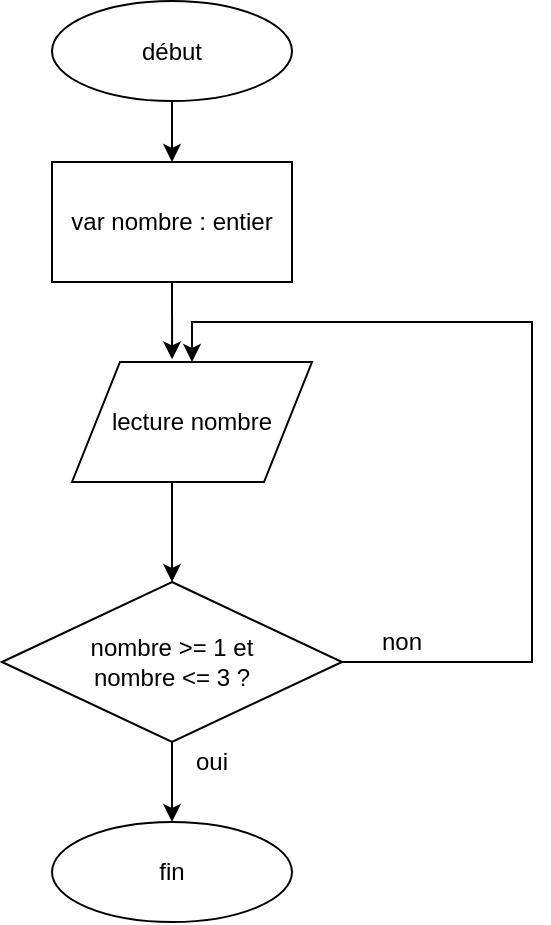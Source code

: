 <mxfile version="11.3.0" type="device" pages="1"><diagram id="E-WnOkeB2mbJOUCxLpzy" name="Page-1"><mxGraphModel dx="904" dy="1697" grid="1" gridSize="10" guides="1" tooltips="1" connect="1" arrows="1" fold="1" page="1" pageScale="1" pageWidth="826" pageHeight="1169" math="0" shadow="0"><root><mxCell id="0"/><mxCell id="1" parent="0"/><mxCell id="PSV7blAwX43ADvBES3gL-10" style="edgeStyle=orthogonalEdgeStyle;rounded=0;orthogonalLoop=1;jettySize=auto;html=1;entryX=0.5;entryY=0;entryDx=0;entryDy=0;" parent="1" source="PSV7blAwX43ADvBES3gL-1" target="7cjmN11UNSBL-cwTFrVs-1" edge="1"><mxGeometry relative="1" as="geometry"/></mxCell><mxCell id="PSV7blAwX43ADvBES3gL-1" value="&lt;div&gt;début&lt;/div&gt;" style="ellipse;whiteSpace=wrap;html=1;" parent="1" vertex="1"><mxGeometry x="210" y="-0.5" width="120" height="50" as="geometry"/></mxCell><mxCell id="PSV7blAwX43ADvBES3gL-2" value="&lt;div&gt;fin&lt;/div&gt;" style="ellipse;whiteSpace=wrap;html=1;" parent="1" vertex="1"><mxGeometry x="210" y="410" width="120" height="50" as="geometry"/></mxCell><mxCell id="PSV7blAwX43ADvBES3gL-9" style="edgeStyle=orthogonalEdgeStyle;rounded=0;orthogonalLoop=1;jettySize=auto;html=1;exitX=0.5;exitY=1;exitDx=0;exitDy=0;entryX=0.5;entryY=0;entryDx=0;entryDy=0;" parent="1" source="PSV7blAwX43ADvBES3gL-3" target="PSV7blAwX43ADvBES3gL-4" edge="1"><mxGeometry relative="1" as="geometry"><Array as="points"><mxPoint x="270" y="222"/></Array></mxGeometry></mxCell><mxCell id="PSV7blAwX43ADvBES3gL-3" value="&lt;div&gt;lecture nombre&lt;/div&gt;" style="shape=parallelogram;perimeter=parallelogramPerimeter;whiteSpace=wrap;html=1;" parent="1" vertex="1"><mxGeometry x="220" y="180" width="120" height="60" as="geometry"/></mxCell><mxCell id="PSV7blAwX43ADvBES3gL-7" style="edgeStyle=orthogonalEdgeStyle;rounded=0;orthogonalLoop=1;jettySize=auto;html=1;exitX=0.5;exitY=1;exitDx=0;exitDy=0;entryX=0.5;entryY=0;entryDx=0;entryDy=0;" parent="1" source="PSV7blAwX43ADvBES3gL-4" target="PSV7blAwX43ADvBES3gL-2" edge="1"><mxGeometry relative="1" as="geometry"/></mxCell><mxCell id="PSV7blAwX43ADvBES3gL-11" style="edgeStyle=orthogonalEdgeStyle;rounded=0;orthogonalLoop=1;jettySize=auto;html=1;exitX=1;exitY=0.5;exitDx=0;exitDy=0;entryX=0.5;entryY=0;entryDx=0;entryDy=0;" parent="1" source="PSV7blAwX43ADvBES3gL-4" target="PSV7blAwX43ADvBES3gL-3" edge="1"><mxGeometry relative="1" as="geometry"><Array as="points"><mxPoint x="450" y="330"/><mxPoint x="450" y="160"/><mxPoint x="280" y="160"/></Array></mxGeometry></mxCell><mxCell id="PSV7blAwX43ADvBES3gL-4" value="&lt;div&gt;nombre &amp;gt;= 1 et &lt;br&gt;&lt;/div&gt;&lt;div&gt;nombre &amp;lt;= 3 ?&lt;br&gt;&lt;/div&gt;" style="rhombus;whiteSpace=wrap;html=1;" parent="1" vertex="1"><mxGeometry x="185" y="290" width="170" height="80" as="geometry"/></mxCell><mxCell id="PSV7blAwX43ADvBES3gL-12" value="non" style="text;html=1;resizable=0;points=[];autosize=1;align=left;verticalAlign=top;spacingTop=-4;" parent="1" vertex="1"><mxGeometry x="373" y="310" width="40" height="20" as="geometry"/></mxCell><mxCell id="PSV7blAwX43ADvBES3gL-13" value="oui" style="text;html=1;resizable=0;points=[];autosize=1;align=left;verticalAlign=top;spacingTop=-4;" parent="1" vertex="1"><mxGeometry x="280" y="370" width="30" height="20" as="geometry"/></mxCell><mxCell id="7cjmN11UNSBL-cwTFrVs-3" style="edgeStyle=orthogonalEdgeStyle;rounded=0;orthogonalLoop=1;jettySize=auto;html=1;exitX=0.5;exitY=1;exitDx=0;exitDy=0;entryX=0.417;entryY=-0.022;entryDx=0;entryDy=0;entryPerimeter=0;" parent="1" source="7cjmN11UNSBL-cwTFrVs-1" target="PSV7blAwX43ADvBES3gL-3" edge="1"><mxGeometry relative="1" as="geometry"/></mxCell><mxCell id="7cjmN11UNSBL-cwTFrVs-1" value="var nombre : entier" style="rounded=0;whiteSpace=wrap;html=1;" parent="1" vertex="1"><mxGeometry x="210" y="80" width="120" height="60" as="geometry"/></mxCell></root></mxGraphModel></diagram></mxfile>